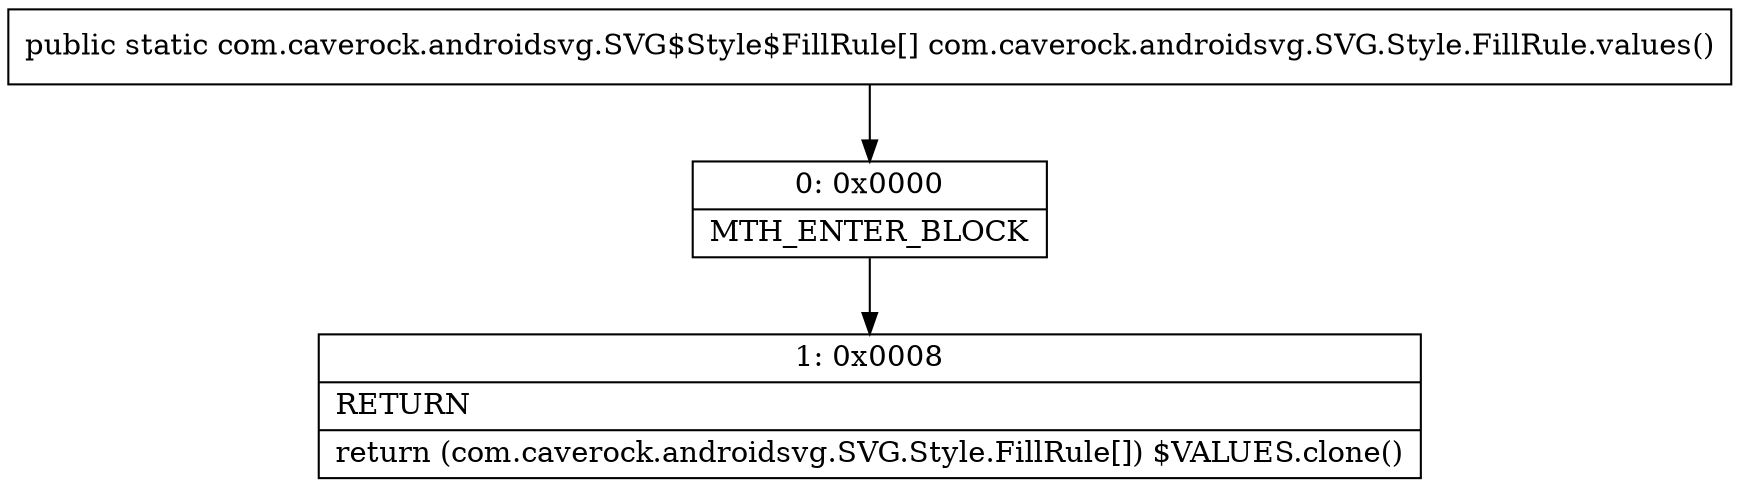 digraph "CFG forcom.caverock.androidsvg.SVG.Style.FillRule.values()[Lcom\/caverock\/androidsvg\/SVG$Style$FillRule;" {
Node_0 [shape=record,label="{0\:\ 0x0000|MTH_ENTER_BLOCK\l}"];
Node_1 [shape=record,label="{1\:\ 0x0008|RETURN\l|return (com.caverock.androidsvg.SVG.Style.FillRule[]) $VALUES.clone()\l}"];
MethodNode[shape=record,label="{public static com.caverock.androidsvg.SVG$Style$FillRule[] com.caverock.androidsvg.SVG.Style.FillRule.values() }"];
MethodNode -> Node_0;
Node_0 -> Node_1;
}

